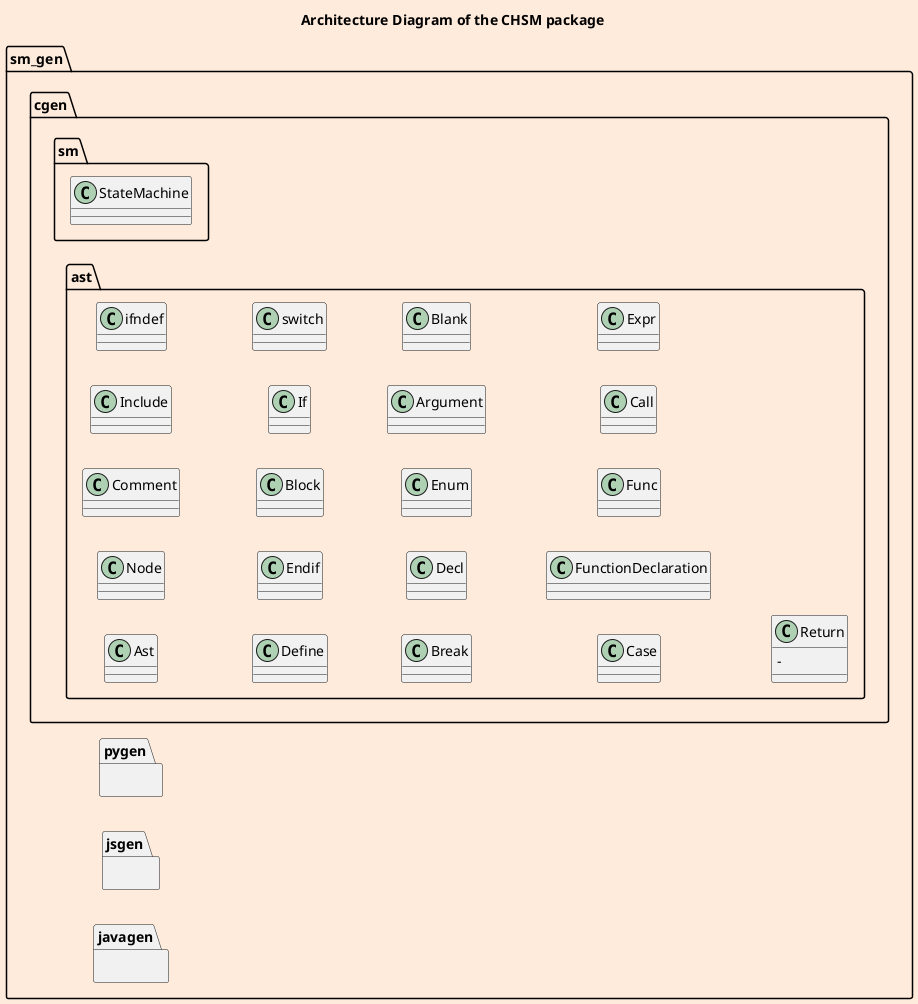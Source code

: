 @startuml sm_gen_swad
scale 800 width
skinparam backgroundColor #FFEBDC
scale 1

skinparam cloud {
  backgroundColor Olive
  borderColor orange
}

title Architecture Diagram of the CHSM package

left to right direction

package "sm_gen" as sm_gen{

package "cgen" as cgen{
    package "sm" as sm{
        class StateMachine{

        }
    }
    package "ast" as ast{
        class "Ast"{}
        class "Node"{}
        class "Comment"{}
        class "Include"{}
        class "ifndef"{}
        class "Define"{}
        class "Endif"{}
        class "Block"{}
        class "If"{}
        class "switch"{}
        class "Break"{}
        class "Decl"{}
        class "Enum"{}
        class "Argument"{}
        class "Blank"{}
        class "Case"{}
        class "FunctionDeclaration"{}
        class "Func"{}
        class "Call"{}
        class "Expr"{}
        class "Return"{
            -
        }
    }
}
package "pygen" as pygen{}
package "jsgen" as jsgen{}
package "javagen" as javagen{}
}


@enduml